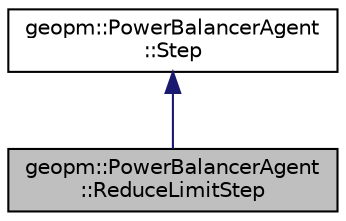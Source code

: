 digraph "geopm::PowerBalancerAgent::ReduceLimitStep"
{
  edge [fontname="Helvetica",fontsize="10",labelfontname="Helvetica",labelfontsize="10"];
  node [fontname="Helvetica",fontsize="10",shape=record];
  Node0 [label="geopm::PowerBalancerAgent\l::ReduceLimitStep",height=0.2,width=0.4,color="black", fillcolor="grey75", style="filled", fontcolor="black"];
  Node1 -> Node0 [dir="back",color="midnightblue",fontsize="10",style="solid",fontname="Helvetica"];
  Node1 [label="geopm::PowerBalancerAgent\l::Step",height=0.2,width=0.4,color="black", fillcolor="white", style="filled",URL="$classgeopm_1_1_power_balancer_agent_1_1_step.html"];
}
